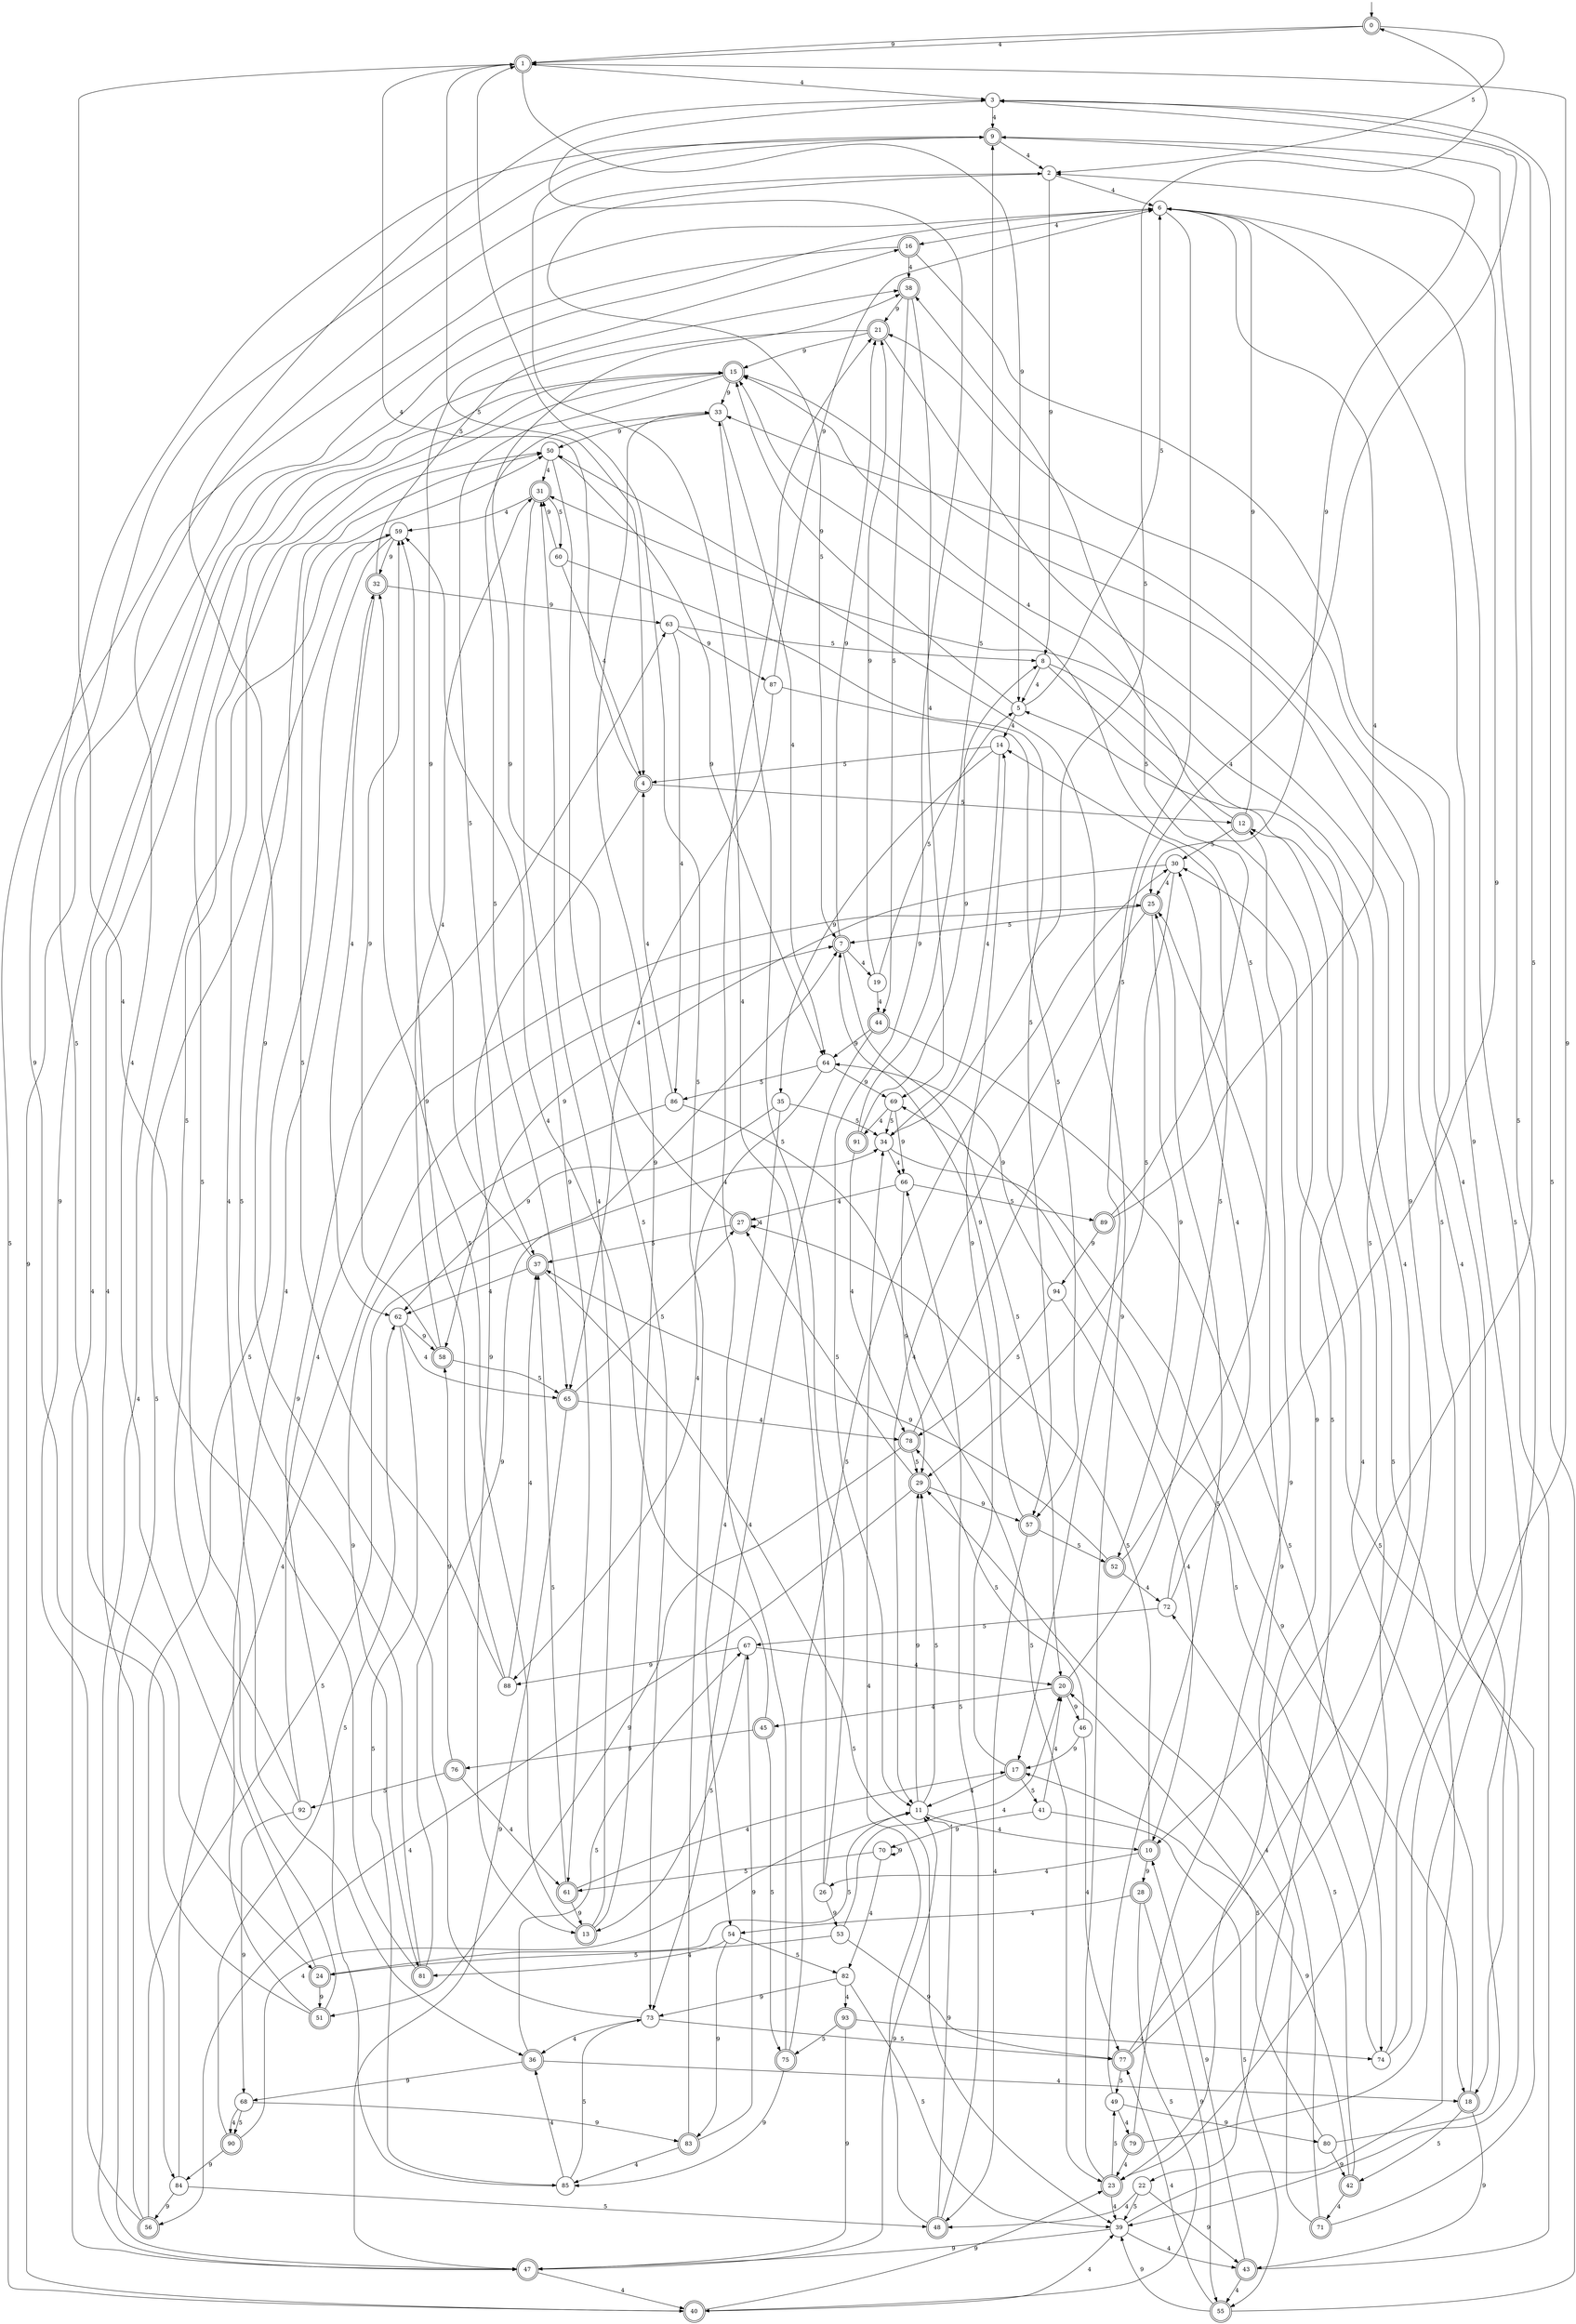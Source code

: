 digraph g {

	s0 [shape="doublecircle" label="0"];
	s1 [shape="doublecircle" label="1"];
	s2 [shape="circle" label="2"];
	s3 [shape="circle" label="3"];
	s4 [shape="doublecircle" label="4"];
	s5 [shape="circle" label="5"];
	s6 [shape="circle" label="6"];
	s7 [shape="doublecircle" label="7"];
	s8 [shape="circle" label="8"];
	s9 [shape="doublecircle" label="9"];
	s10 [shape="doublecircle" label="10"];
	s11 [shape="circle" label="11"];
	s12 [shape="doublecircle" label="12"];
	s13 [shape="doublecircle" label="13"];
	s14 [shape="circle" label="14"];
	s15 [shape="doublecircle" label="15"];
	s16 [shape="doublecircle" label="16"];
	s17 [shape="doublecircle" label="17"];
	s18 [shape="doublecircle" label="18"];
	s19 [shape="circle" label="19"];
	s20 [shape="doublecircle" label="20"];
	s21 [shape="doublecircle" label="21"];
	s22 [shape="circle" label="22"];
	s23 [shape="doublecircle" label="23"];
	s24 [shape="doublecircle" label="24"];
	s25 [shape="doublecircle" label="25"];
	s26 [shape="circle" label="26"];
	s27 [shape="doublecircle" label="27"];
	s28 [shape="doublecircle" label="28"];
	s29 [shape="doublecircle" label="29"];
	s30 [shape="circle" label="30"];
	s31 [shape="doublecircle" label="31"];
	s32 [shape="doublecircle" label="32"];
	s33 [shape="circle" label="33"];
	s34 [shape="circle" label="34"];
	s35 [shape="circle" label="35"];
	s36 [shape="doublecircle" label="36"];
	s37 [shape="doublecircle" label="37"];
	s38 [shape="doublecircle" label="38"];
	s39 [shape="circle" label="39"];
	s40 [shape="doublecircle" label="40"];
	s41 [shape="circle" label="41"];
	s42 [shape="doublecircle" label="42"];
	s43 [shape="doublecircle" label="43"];
	s44 [shape="doublecircle" label="44"];
	s45 [shape="doublecircle" label="45"];
	s46 [shape="circle" label="46"];
	s47 [shape="doublecircle" label="47"];
	s48 [shape="doublecircle" label="48"];
	s49 [shape="circle" label="49"];
	s50 [shape="circle" label="50"];
	s51 [shape="doublecircle" label="51"];
	s52 [shape="doublecircle" label="52"];
	s53 [shape="circle" label="53"];
	s54 [shape="circle" label="54"];
	s55 [shape="doublecircle" label="55"];
	s56 [shape="doublecircle" label="56"];
	s57 [shape="doublecircle" label="57"];
	s58 [shape="doublecircle" label="58"];
	s59 [shape="circle" label="59"];
	s60 [shape="circle" label="60"];
	s61 [shape="doublecircle" label="61"];
	s62 [shape="circle" label="62"];
	s63 [shape="circle" label="63"];
	s64 [shape="circle" label="64"];
	s65 [shape="doublecircle" label="65"];
	s66 [shape="circle" label="66"];
	s67 [shape="circle" label="67"];
	s68 [shape="circle" label="68"];
	s69 [shape="circle" label="69"];
	s70 [shape="circle" label="70"];
	s71 [shape="doublecircle" label="71"];
	s72 [shape="circle" label="72"];
	s73 [shape="circle" label="73"];
	s74 [shape="circle" label="74"];
	s75 [shape="doublecircle" label="75"];
	s76 [shape="doublecircle" label="76"];
	s77 [shape="doublecircle" label="77"];
	s78 [shape="doublecircle" label="78"];
	s79 [shape="doublecircle" label="79"];
	s80 [shape="circle" label="80"];
	s81 [shape="doublecircle" label="81"];
	s82 [shape="circle" label="82"];
	s83 [shape="doublecircle" label="83"];
	s84 [shape="circle" label="84"];
	s85 [shape="circle" label="85"];
	s86 [shape="circle" label="86"];
	s87 [shape="circle" label="87"];
	s88 [shape="circle" label="88"];
	s89 [shape="doublecircle" label="89"];
	s90 [shape="doublecircle" label="90"];
	s91 [shape="doublecircle" label="91"];
	s92 [shape="circle" label="92"];
	s93 [shape="doublecircle" label="93"];
	s94 [shape="circle" label="94"];
	s0 -> s1 [label="4"];
	s0 -> s2 [label="5"];
	s0 -> s1 [label="9"];
	s1 -> s3 [label="4"];
	s1 -> s4 [label="5"];
	s1 -> s5 [label="9"];
	s2 -> s6 [label="4"];
	s2 -> s7 [label="5"];
	s2 -> s8 [label="9"];
	s3 -> s9 [label="4"];
	s3 -> s10 [label="5"];
	s3 -> s11 [label="9"];
	s4 -> s1 [label="4"];
	s4 -> s12 [label="5"];
	s4 -> s13 [label="9"];
	s5 -> s14 [label="4"];
	s5 -> s6 [label="5"];
	s5 -> s15 [label="9"];
	s6 -> s16 [label="4"];
	s6 -> s17 [label="5"];
	s6 -> s18 [label="9"];
	s7 -> s19 [label="4"];
	s7 -> s20 [label="5"];
	s7 -> s21 [label="9"];
	s8 -> s5 [label="4"];
	s8 -> s22 [label="5"];
	s8 -> s23 [label="9"];
	s9 -> s2 [label="4"];
	s9 -> s24 [label="5"];
	s9 -> s25 [label="9"];
	s10 -> s26 [label="4"];
	s10 -> s27 [label="5"];
	s10 -> s28 [label="9"];
	s11 -> s10 [label="4"];
	s11 -> s29 [label="5"];
	s11 -> s29 [label="9"];
	s12 -> s15 [label="4"];
	s12 -> s30 [label="5"];
	s12 -> s6 [label="9"];
	s13 -> s31 [label="4"];
	s13 -> s32 [label="5"];
	s13 -> s33 [label="9"];
	s14 -> s34 [label="4"];
	s14 -> s4 [label="5"];
	s14 -> s35 [label="9"];
	s15 -> s36 [label="4"];
	s15 -> s37 [label="5"];
	s15 -> s33 [label="9"];
	s16 -> s38 [label="4"];
	s16 -> s39 [label="5"];
	s16 -> s40 [label="9"];
	s17 -> s11 [label="4"];
	s17 -> s41 [label="5"];
	s17 -> s14 [label="9"];
	s18 -> s12 [label="4"];
	s18 -> s42 [label="5"];
	s18 -> s43 [label="9"];
	s19 -> s44 [label="4"];
	s19 -> s5 [label="5"];
	s19 -> s21 [label="9"];
	s20 -> s45 [label="4"];
	s20 -> s14 [label="5"];
	s20 -> s46 [label="9"];
	s21 -> s47 [label="4"];
	s21 -> s23 [label="5"];
	s21 -> s15 [label="9"];
	s22 -> s48 [label="4"];
	s22 -> s39 [label="5"];
	s22 -> s43 [label="9"];
	s23 -> s39 [label="4"];
	s23 -> s49 [label="5"];
	s23 -> s50 [label="9"];
	s24 -> s2 [label="4"];
	s24 -> s11 [label="5"];
	s24 -> s51 [label="9"];
	s25 -> s11 [label="4"];
	s25 -> s7 [label="5"];
	s25 -> s52 [label="9"];
	s26 -> s9 [label="4"];
	s26 -> s33 [label="5"];
	s26 -> s53 [label="9"];
	s27 -> s27 [label="4"];
	s27 -> s37 [label="5"];
	s27 -> s38 [label="9"];
	s28 -> s54 [label="4"];
	s28 -> s40 [label="5"];
	s28 -> s55 [label="9"];
	s29 -> s56 [label="4"];
	s29 -> s27 [label="5"];
	s29 -> s57 [label="9"];
	s30 -> s25 [label="4"];
	s30 -> s29 [label="5"];
	s30 -> s58 [label="9"];
	s31 -> s59 [label="4"];
	s31 -> s60 [label="5"];
	s31 -> s61 [label="9"];
	s32 -> s62 [label="4"];
	s32 -> s38 [label="5"];
	s32 -> s63 [label="9"];
	s33 -> s64 [label="4"];
	s33 -> s65 [label="5"];
	s33 -> s50 [label="9"];
	s34 -> s66 [label="4"];
	s34 -> s0 [label="5"];
	s34 -> s18 [label="9"];
	s35 -> s54 [label="4"];
	s35 -> s34 [label="5"];
	s35 -> s62 [label="9"];
	s36 -> s18 [label="4"];
	s36 -> s67 [label="5"];
	s36 -> s68 [label="9"];
	s37 -> s62 [label="4"];
	s37 -> s39 [label="5"];
	s37 -> s16 [label="9"];
	s38 -> s69 [label="4"];
	s38 -> s44 [label="5"];
	s38 -> s21 [label="9"];
	s39 -> s43 [label="4"];
	s39 -> s5 [label="5"];
	s39 -> s47 [label="9"];
	s40 -> s39 [label="4"];
	s40 -> s6 [label="5"];
	s40 -> s23 [label="9"];
	s41 -> s20 [label="4"];
	s41 -> s55 [label="5"];
	s41 -> s70 [label="9"];
	s42 -> s71 [label="4"];
	s42 -> s72 [label="5"];
	s42 -> s17 [label="9"];
	s43 -> s55 [label="4"];
	s43 -> s6 [label="5"];
	s43 -> s10 [label="9"];
	s44 -> s73 [label="4"];
	s44 -> s74 [label="5"];
	s44 -> s64 [label="9"];
	s45 -> s59 [label="4"];
	s45 -> s75 [label="5"];
	s45 -> s76 [label="9"];
	s46 -> s77 [label="4"];
	s46 -> s78 [label="5"];
	s46 -> s17 [label="9"];
	s47 -> s40 [label="4"];
	s47 -> s59 [label="5"];
	s47 -> s11 [label="9"];
	s48 -> s34 [label="4"];
	s48 -> s66 [label="5"];
	s48 -> s11 [label="9"];
	s49 -> s79 [label="4"];
	s49 -> s25 [label="5"];
	s49 -> s80 [label="9"];
	s50 -> s31 [label="4"];
	s50 -> s73 [label="5"];
	s50 -> s64 [label="9"];
	s51 -> s32 [label="4"];
	s51 -> s15 [label="5"];
	s51 -> s9 [label="9"];
	s52 -> s72 [label="4"];
	s52 -> s15 [label="5"];
	s52 -> s37 [label="9"];
	s53 -> s20 [label="4"];
	s53 -> s24 [label="5"];
	s53 -> s77 [label="9"];
	s54 -> s81 [label="4"];
	s54 -> s82 [label="5"];
	s54 -> s83 [label="9"];
	s55 -> s77 [label="4"];
	s55 -> s3 [label="5"];
	s55 -> s39 [label="9"];
	s56 -> s15 [label="4"];
	s56 -> s34 [label="5"];
	s56 -> s6 [label="9"];
	s57 -> s48 [label="4"];
	s57 -> s52 [label="5"];
	s57 -> s7 [label="9"];
	s58 -> s31 [label="4"];
	s58 -> s65 [label="5"];
	s58 -> s59 [label="9"];
	s59 -> s47 [label="4"];
	s59 -> s84 [label="5"];
	s59 -> s32 [label="9"];
	s60 -> s4 [label="4"];
	s60 -> s57 [label="5"];
	s60 -> s31 [label="9"];
	s61 -> s17 [label="4"];
	s61 -> s37 [label="5"];
	s61 -> s13 [label="9"];
	s62 -> s65 [label="4"];
	s62 -> s85 [label="5"];
	s62 -> s58 [label="9"];
	s63 -> s86 [label="4"];
	s63 -> s8 [label="5"];
	s63 -> s87 [label="9"];
	s64 -> s88 [label="4"];
	s64 -> s86 [label="5"];
	s64 -> s69 [label="9"];
	s65 -> s78 [label="4"];
	s65 -> s27 [label="5"];
	s65 -> s47 [label="9"];
	s66 -> s27 [label="4"];
	s66 -> s89 [label="5"];
	s66 -> s29 [label="9"];
	s67 -> s20 [label="4"];
	s67 -> s13 [label="5"];
	s67 -> s88 [label="9"];
	s68 -> s90 [label="4"];
	s68 -> s90 [label="5"];
	s68 -> s83 [label="9"];
	s69 -> s91 [label="4"];
	s69 -> s34 [label="5"];
	s69 -> s66 [label="9"];
	s70 -> s82 [label="4"];
	s70 -> s61 [label="5"];
	s70 -> s70 [label="9"];
	s71 -> s29 [label="4"];
	s71 -> s30 [label="5"];
	s71 -> s25 [label="9"];
	s72 -> s30 [label="4"];
	s72 -> s67 [label="5"];
	s72 -> s2 [label="9"];
	s73 -> s36 [label="4"];
	s73 -> s77 [label="5"];
	s73 -> s3 [label="9"];
	s74 -> s21 [label="4"];
	s74 -> s69 [label="5"];
	s74 -> s1 [label="9"];
	s75 -> s21 [label="4"];
	s75 -> s30 [label="5"];
	s75 -> s85 [label="9"];
	s76 -> s61 [label="4"];
	s76 -> s92 [label="5"];
	s76 -> s58 [label="9"];
	s77 -> s31 [label="4"];
	s77 -> s49 [label="5"];
	s77 -> s15 [label="9"];
	s78 -> s3 [label="4"];
	s78 -> s29 [label="5"];
	s78 -> s51 [label="9"];
	s79 -> s23 [label="4"];
	s79 -> s9 [label="5"];
	s79 -> s12 [label="9"];
	s80 -> s33 [label="4"];
	s80 -> s20 [label="5"];
	s80 -> s42 [label="9"];
	s81 -> s1 [label="4"];
	s81 -> s50 [label="5"];
	s81 -> s7 [label="9"];
	s82 -> s93 [label="4"];
	s82 -> s39 [label="5"];
	s82 -> s73 [label="9"];
	s83 -> s85 [label="4"];
	s83 -> s1 [label="5"];
	s83 -> s67 [label="9"];
	s84 -> s7 [label="4"];
	s84 -> s48 [label="5"];
	s84 -> s56 [label="9"];
	s85 -> s36 [label="4"];
	s85 -> s73 [label="5"];
	s85 -> s63 [label="9"];
	s86 -> s4 [label="4"];
	s86 -> s23 [label="5"];
	s86 -> s81 [label="9"];
	s87 -> s65 [label="4"];
	s87 -> s57 [label="5"];
	s87 -> s6 [label="9"];
	s88 -> s37 [label="4"];
	s88 -> s50 [label="5"];
	s88 -> s59 [label="9"];
	s89 -> s6 [label="4"];
	s89 -> s38 [label="5"];
	s89 -> s94 [label="9"];
	s90 -> s11 [label="4"];
	s90 -> s62 [label="5"];
	s90 -> s84 [label="9"];
	s91 -> s78 [label="4"];
	s91 -> s9 [label="5"];
	s91 -> s8 [label="9"];
	s92 -> s25 [label="4"];
	s92 -> s50 [label="5"];
	s92 -> s68 [label="9"];
	s93 -> s74 [label="4"];
	s93 -> s75 [label="5"];
	s93 -> s47 [label="9"];
	s94 -> s10 [label="4"];
	s94 -> s78 [label="5"];
	s94 -> s64 [label="9"];

__start0 [label="" shape="none" width="0" height="0"];
__start0 -> s0;

}
